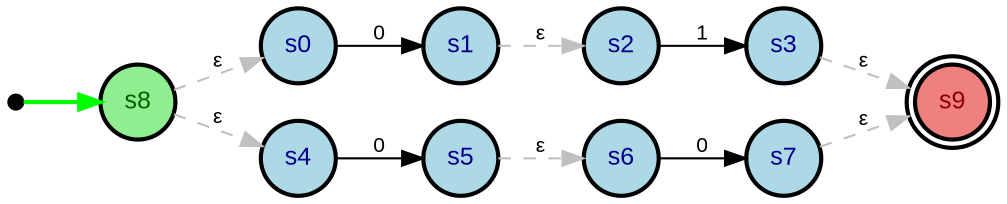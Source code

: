 digraph Automaton {
rankdir=LR;
bgcolor=white;
node [fontname="Arial", fontsize=12];
edge [fontname="Arial", fontsize=10];

__start__ [shape=point, width=0.1, height=0.1];
s0 [shape=circle, style=filled, fillcolor="lightblue", fontcolor="darkblue", penwidth=2];
s1 [shape=circle, style=filled, fillcolor="lightblue", fontcolor="darkblue", penwidth=2];
s2 [shape=circle, style=filled, fillcolor="lightblue", fontcolor="darkblue", penwidth=2];
s3 [shape=circle, style=filled, fillcolor="lightblue", fontcolor="darkblue", penwidth=2];
s4 [shape=circle, style=filled, fillcolor="lightblue", fontcolor="darkblue", penwidth=2];
s5 [shape=circle, style=filled, fillcolor="lightblue", fontcolor="darkblue", penwidth=2];
s6 [shape=circle, style=filled, fillcolor="lightblue", fontcolor="darkblue", penwidth=2];
s7 [shape=circle, style=filled, fillcolor="lightblue", fontcolor="darkblue", penwidth=2];
s8 [shape=circle, style=filled, fillcolor="lightgreen", fontcolor="darkgreen", penwidth=2];
s9 [shape=doublecircle, style=filled, fillcolor="lightcoral", fontcolor="darkred", penwidth=2];
__start__ -> s8 [penwidth=2, color=green];

s4 -> s5 [label="0", color=black];
s7 -> s9 [label="ε", style=dashed, color=gray];
s6 -> s7 [label="0", color=black];
s2 -> s3 [label="1", color=black];
s5 -> s6 [label="ε", style=dashed, color=gray];
s1 -> s2 [label="ε", style=dashed, color=gray];
s0 -> s1 [label="0", color=black];
s8 -> s0 [label="ε", style=dashed, color=gray];
s8 -> s4 [label="ε", style=dashed, color=gray];
s3 -> s9 [label="ε", style=dashed, color=gray];
}